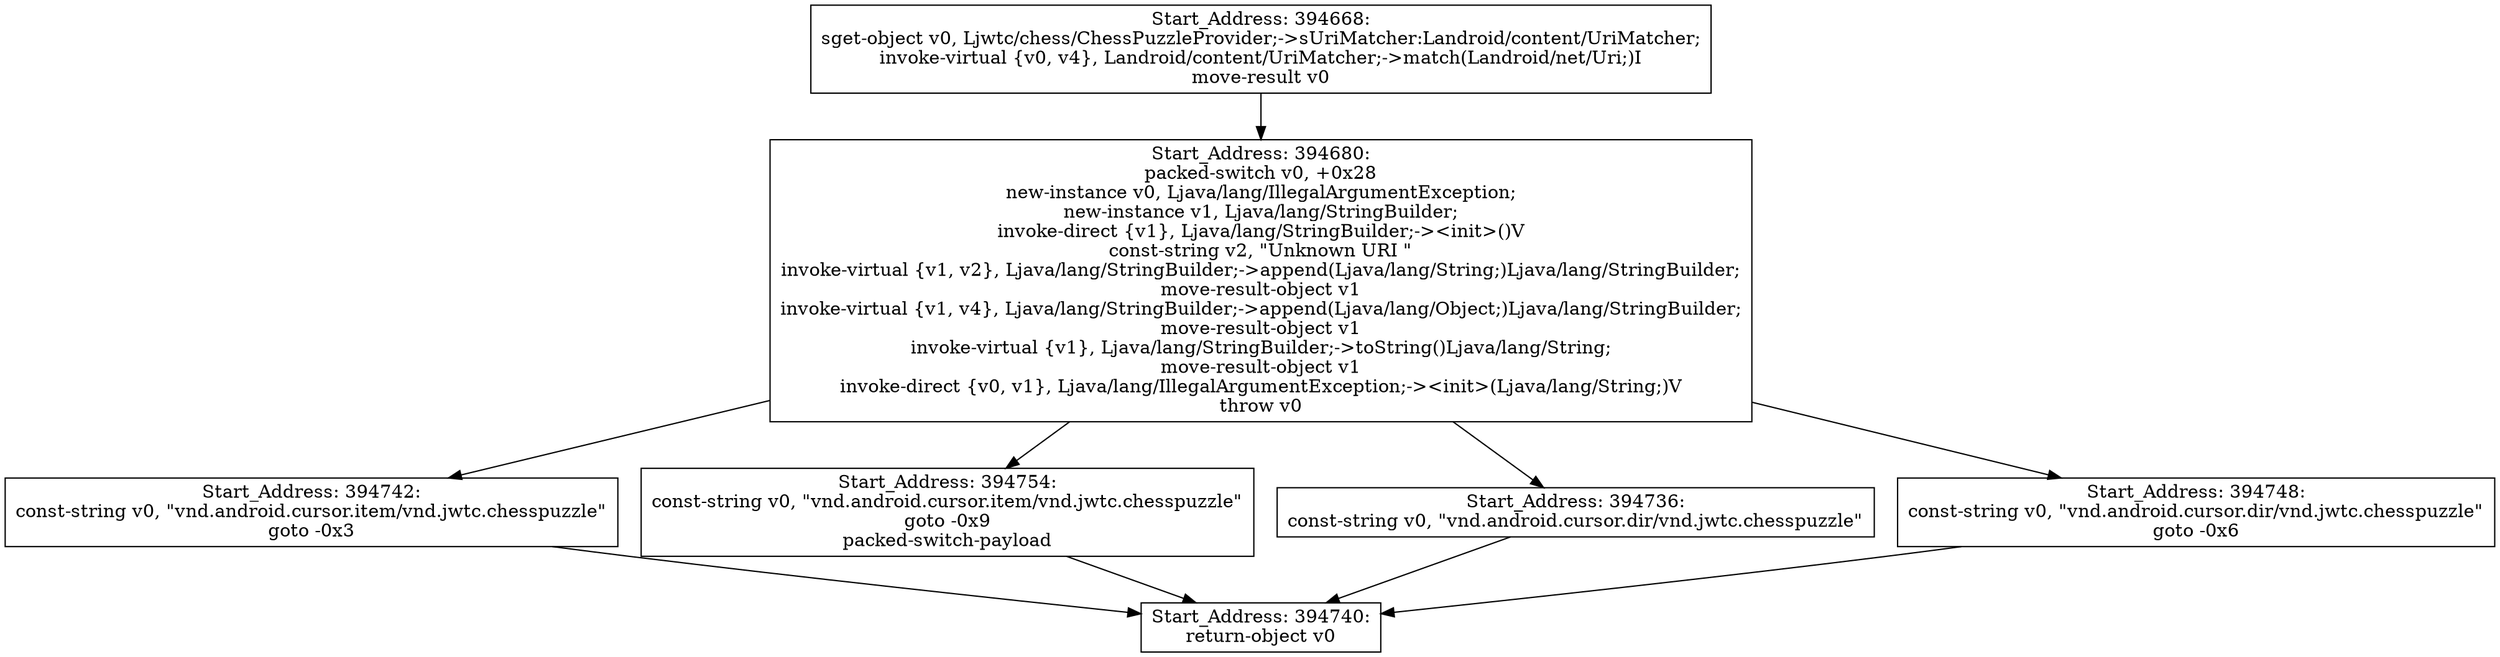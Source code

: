 digraph getType {
	node [shape=rectangle]
	addr_394742 [label="Start_Address: 394742:
const-string v0, \"vnd.android.cursor.item/vnd.jwtc.chesspuzzle\"\ngoto -0x3\n"]
	addr_394668 [label="Start_Address: 394668:
sget-object v0, Ljwtc/chess/ChessPuzzleProvider;->sUriMatcher:Landroid/content/UriMatcher;\ninvoke-virtual {v0, v4}, Landroid/content/UriMatcher;->match(Landroid/net/Uri;)I\nmove-result v0\n"]
	addr_394680 [label="Start_Address: 394680:
packed-switch v0, +0x28\nnew-instance v0, Ljava/lang/IllegalArgumentException;\nnew-instance v1, Ljava/lang/StringBuilder;\ninvoke-direct {v1}, Ljava/lang/StringBuilder;-><init>()V\nconst-string v2, \"Unknown URI \"\ninvoke-virtual {v1, v2}, Ljava/lang/StringBuilder;->append(Ljava/lang/String;)Ljava/lang/StringBuilder;\nmove-result-object v1\ninvoke-virtual {v1, v4}, Ljava/lang/StringBuilder;->append(Ljava/lang/Object;)Ljava/lang/StringBuilder;\nmove-result-object v1\ninvoke-virtual {v1}, Ljava/lang/StringBuilder;->toString()Ljava/lang/String;\nmove-result-object v1\ninvoke-direct {v0, v1}, Ljava/lang/IllegalArgumentException;-><init>(Ljava/lang/String;)V\nthrow v0\n"]
	addr_394754 [label="Start_Address: 394754:
const-string v0, \"vnd.android.cursor.item/vnd.jwtc.chesspuzzle\"\ngoto -0x9\npacked-switch-payload\n", root=true]
	addr_394736 [label="Start_Address: 394736:
const-string v0, \"vnd.android.cursor.dir/vnd.jwtc.chesspuzzle\"\n"]
	addr_394748 [label="Start_Address: 394748:
const-string v0, \"vnd.android.cursor.dir/vnd.jwtc.chesspuzzle\"\ngoto -0x6\n"]
	addr_394740 [label="Start_Address: 394740:
return-object v0\n"]
	addr_394742 -> addr_394740
	addr_394668 -> addr_394680
	addr_394680 -> addr_394736
	addr_394680 -> addr_394742
	addr_394680 -> addr_394748
	addr_394680 -> addr_394754
	addr_394754 -> addr_394740
	addr_394736 -> addr_394740
	addr_394748 -> addr_394740
}